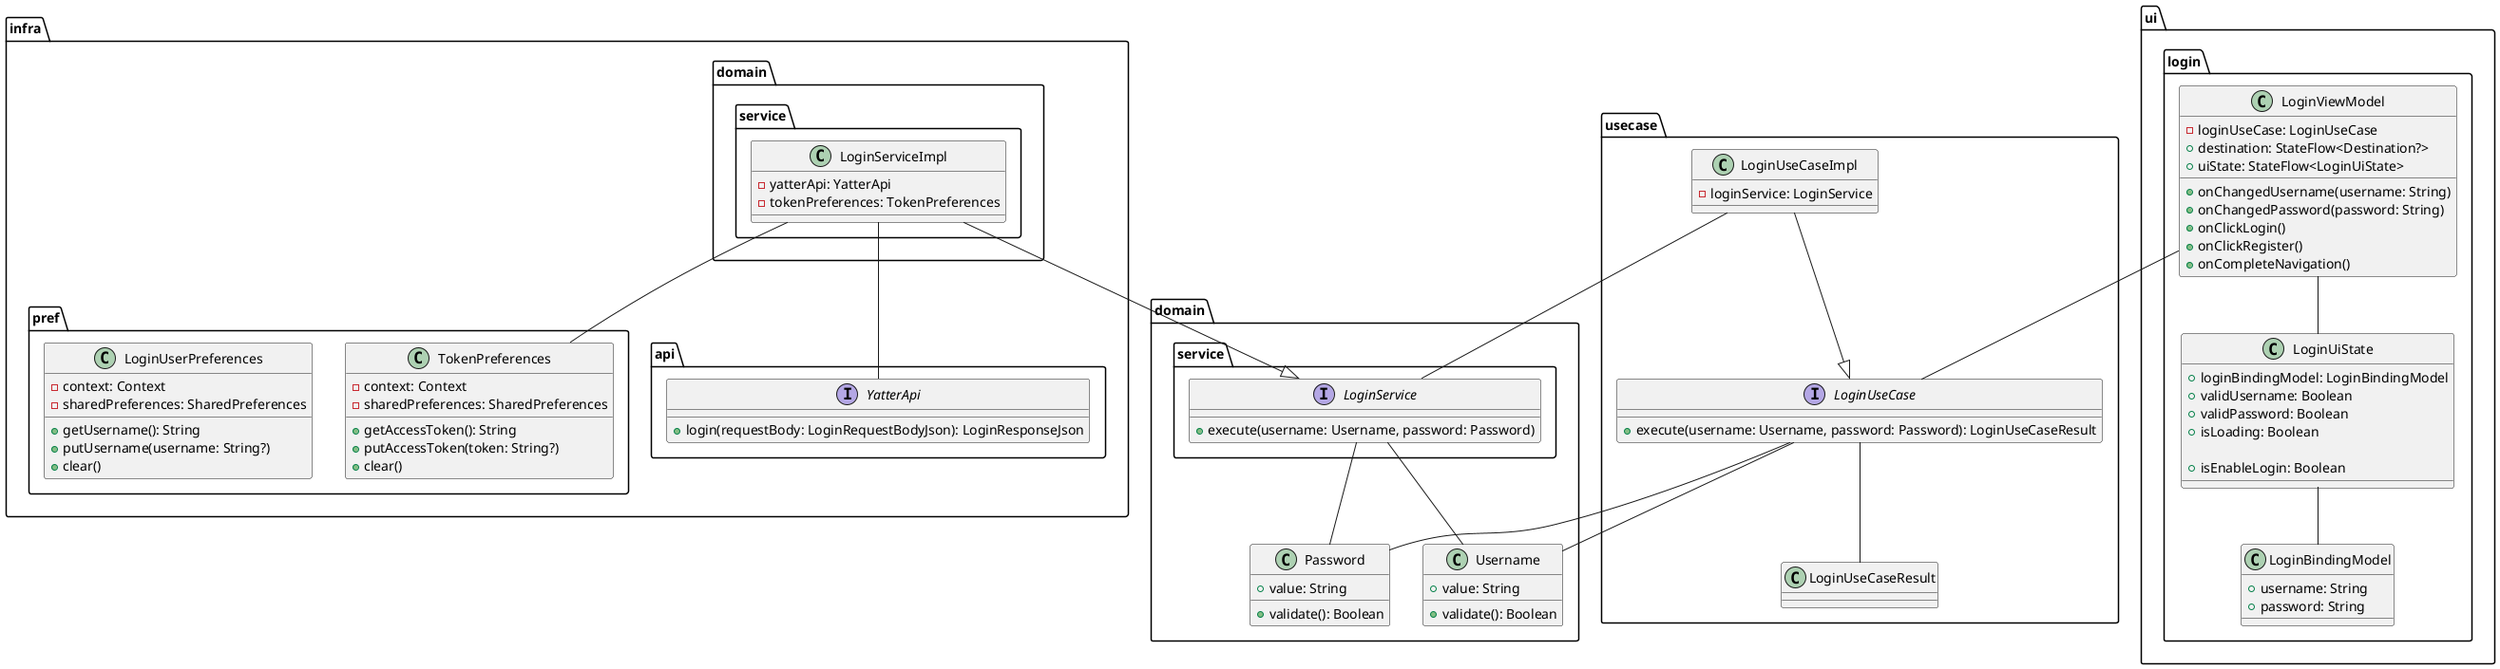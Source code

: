 @startuml

package domain {
  class Password {
    + value: String
    + validate(): Boolean
  }

  class Username {
    + value: String
    + validate(): Boolean
  }

  package service {
    interface LoginService {
      + execute(username: Username, password: Password)
    }
  }
}

package infra {
  package pref {
    class TokenPreferences {
      - context: Context
      - sharedPreferences: SharedPreferences
      + getAccessToken(): String
      + putAccessToken(token: String?)
      + clear()
    }

    class LoginUserPreferences {
      - context: Context
      - sharedPreferences: SharedPreferences
      + getUsername(): String
      + putUsername(username: String?)
      + clear()
    }
  }

  package domain {
    package service {
      class LoginServiceImpl {
        - yatterApi: YatterApi
        - tokenPreferences: TokenPreferences
      }
    }
  }

  package api {
    interface YatterApi {
      + login(requestBody: LoginRequestBodyJson): LoginResponseJson
    }
  }
}

package usecase {
  interface LoginUseCase {
    + execute(username: Username, password: Password): LoginUseCaseResult
  }

  class LoginUseCaseImpl {
    - loginService: LoginService
  }

  class LoginUseCaseResult {
  }
}

package ui {
  package login {
    class LoginViewModel {
      - loginUseCase: LoginUseCase
      + destination: StateFlow<Destination?>
      + uiState: StateFlow<LoginUiState>

      + onChangedUsername(username: String)
      + onChangedPassword(password: String)
      + onClickLogin()
      + onClickRegister()
      + onCompleteNavigation()
    }
    class LoginUiState {
      + loginBindingModel: LoginBindingModel
      + validUsername: Boolean
      + validPassword: Boolean
      + isLoading: Boolean

      + isEnableLogin: Boolean
    }
    class LoginBindingModel {
      + username: String
      + password: String
    }
  }
}

LoginServiceImpl -- TokenPreferences
LoginServiceImpl -- YatterApi
LoginServiceImpl --|> LoginService

LoginViewModel -- LoginUseCase
LoginViewModel -- LoginUiState
LoginUiState -- LoginBindingModel

LoginUseCaseImpl -- LoginService
LoginUseCaseImpl --|> LoginUseCase

LoginUseCase -- LoginUseCaseResult

LoginUseCase -- Username
LoginUseCase -- Password

LoginService -- Username
LoginService -- Password
@enduml